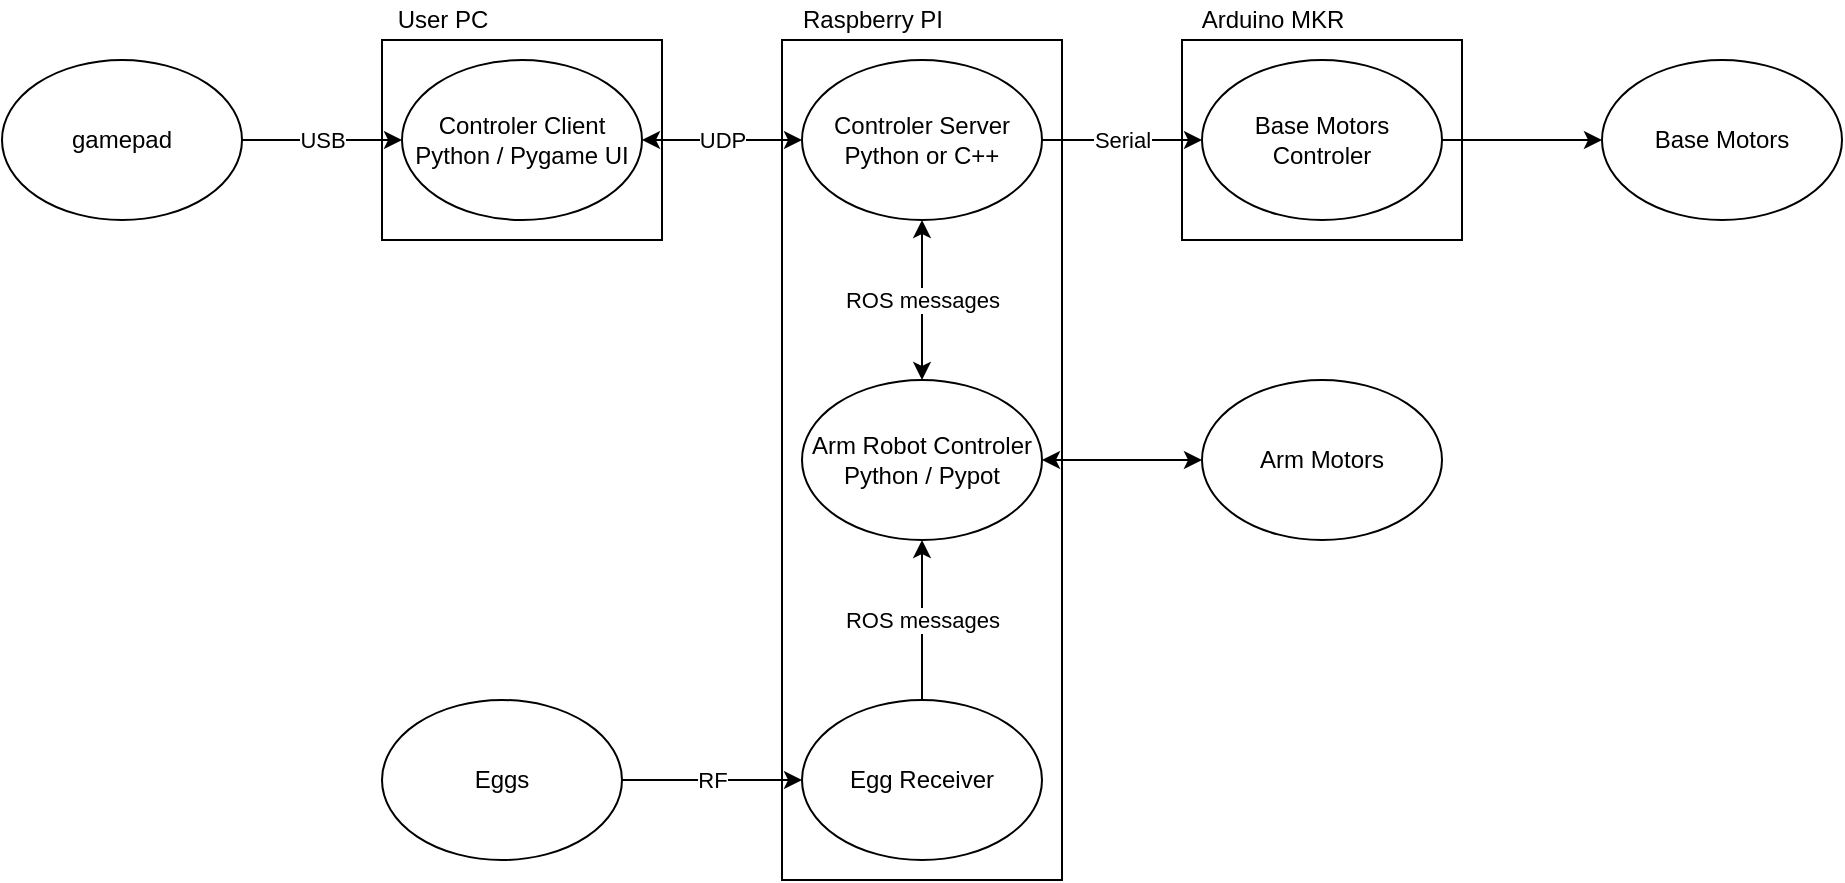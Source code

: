 <mxfile version="18.1.3" type="device"><diagram id="i6lkVVzpI9cP1FLYdqlG" name="Page-1"><mxGraphModel dx="868" dy="553" grid="1" gridSize="10" guides="1" tooltips="1" connect="1" arrows="1" fold="1" page="1" pageScale="1" pageWidth="1169" pageHeight="827" math="0" shadow="0"><root><mxCell id="0"/><mxCell id="1" parent="0"/><mxCell id="azcJOn1ZbnlmxbYCNKul-2" value="Controler Client&lt;br&gt;Python / Pygame UI" style="ellipse;whiteSpace=wrap;html=1;fillColor=default;" vertex="1" parent="1"><mxGeometry x="280" y="160" width="120" height="80" as="geometry"/></mxCell><mxCell id="azcJOn1ZbnlmxbYCNKul-3" value="gamepad" style="ellipse;whiteSpace=wrap;html=1;fillColor=default;" vertex="1" parent="1"><mxGeometry x="80" y="160" width="120" height="80" as="geometry"/></mxCell><mxCell id="azcJOn1ZbnlmxbYCNKul-5" value="USB" style="endArrow=classic;html=1;rounded=0;exitX=1;exitY=0.5;exitDx=0;exitDy=0;entryX=0;entryY=0.5;entryDx=0;entryDy=0;" edge="1" parent="1" source="azcJOn1ZbnlmxbYCNKul-3" target="azcJOn1ZbnlmxbYCNKul-2"><mxGeometry width="50" height="50" relative="1" as="geometry"><mxPoint x="360" y="250" as="sourcePoint"/><mxPoint x="280" y="200" as="targetPoint"/></mxGeometry></mxCell><mxCell id="azcJOn1ZbnlmxbYCNKul-7" value="Controler Server&lt;br&gt;Python or C++" style="ellipse;whiteSpace=wrap;html=1;fillColor=default;" vertex="1" parent="1"><mxGeometry x="480" y="160" width="120" height="80" as="geometry"/></mxCell><mxCell id="azcJOn1ZbnlmxbYCNKul-9" value="Base Motors Controler" style="ellipse;whiteSpace=wrap;html=1;fillColor=default;" vertex="1" parent="1"><mxGeometry x="680" y="160" width="120" height="80" as="geometry"/></mxCell><mxCell id="azcJOn1ZbnlmxbYCNKul-10" value="Serial" style="endArrow=classic;html=1;rounded=0;exitX=1;exitY=0.5;exitDx=0;exitDy=0;entryX=0;entryY=0.5;entryDx=0;entryDy=0;" edge="1" parent="1" source="azcJOn1ZbnlmxbYCNKul-7" target="azcJOn1ZbnlmxbYCNKul-9"><mxGeometry width="50" height="50" relative="1" as="geometry"><mxPoint x="630" y="260" as="sourcePoint"/><mxPoint x="680" y="210" as="targetPoint"/></mxGeometry></mxCell><mxCell id="azcJOn1ZbnlmxbYCNKul-11" value="UDP" style="endArrow=classic;startArrow=classic;html=1;rounded=0;exitX=1;exitY=0.5;exitDx=0;exitDy=0;" edge="1" parent="1" source="azcJOn1ZbnlmxbYCNKul-2" target="azcJOn1ZbnlmxbYCNKul-7"><mxGeometry width="50" height="50" relative="1" as="geometry"><mxPoint x="540" y="320" as="sourcePoint"/><mxPoint x="590" y="270" as="targetPoint"/></mxGeometry></mxCell><mxCell id="azcJOn1ZbnlmxbYCNKul-12" value="Arm Robot Controler&lt;br&gt;Python / Pypot" style="ellipse;whiteSpace=wrap;html=1;fillColor=default;" vertex="1" parent="1"><mxGeometry x="480" y="320" width="120" height="80" as="geometry"/></mxCell><mxCell id="azcJOn1ZbnlmxbYCNKul-14" value="Base Motors" style="ellipse;whiteSpace=wrap;html=1;fillColor=default;" vertex="1" parent="1"><mxGeometry x="880" y="160" width="120" height="80" as="geometry"/></mxCell><mxCell id="azcJOn1ZbnlmxbYCNKul-15" value="" style="endArrow=classic;html=1;rounded=0;entryX=0;entryY=0.5;entryDx=0;entryDy=0;exitX=1;exitY=0.5;exitDx=0;exitDy=0;" edge="1" parent="1" source="azcJOn1ZbnlmxbYCNKul-9" target="azcJOn1ZbnlmxbYCNKul-14"><mxGeometry width="50" height="50" relative="1" as="geometry"><mxPoint x="700" y="300" as="sourcePoint"/><mxPoint x="750" y="250" as="targetPoint"/></mxGeometry></mxCell><mxCell id="azcJOn1ZbnlmxbYCNKul-16" value="" style="endArrow=classic;startArrow=classic;html=1;rounded=0;exitX=0.5;exitY=0;exitDx=0;exitDy=0;entryX=0.5;entryY=1;entryDx=0;entryDy=0;" edge="1" parent="1" source="azcJOn1ZbnlmxbYCNKul-12" target="azcJOn1ZbnlmxbYCNKul-7"><mxGeometry width="50" height="50" relative="1" as="geometry"><mxPoint x="600" y="300" as="sourcePoint"/><mxPoint x="650" y="250" as="targetPoint"/></mxGeometry></mxCell><mxCell id="azcJOn1ZbnlmxbYCNKul-17" value="ROS messages" style="edgeLabel;html=1;align=center;verticalAlign=middle;resizable=0;points=[];" vertex="1" connectable="0" parent="azcJOn1ZbnlmxbYCNKul-16"><mxGeometry x="0.25" y="-2" relative="1" as="geometry"><mxPoint x="-2" y="10" as="offset"/></mxGeometry></mxCell><mxCell id="azcJOn1ZbnlmxbYCNKul-18" value="Eggs" style="ellipse;whiteSpace=wrap;html=1;fillColor=default;" vertex="1" parent="1"><mxGeometry x="270" y="480" width="120" height="80" as="geometry"/></mxCell><mxCell id="azcJOn1ZbnlmxbYCNKul-20" value="RF" style="endArrow=classic;html=1;rounded=0;exitX=1;exitY=0.5;exitDx=0;exitDy=0;entryX=0;entryY=0.5;entryDx=0;entryDy=0;" edge="1" parent="1" source="azcJOn1ZbnlmxbYCNKul-18" target="azcJOn1ZbnlmxbYCNKul-21"><mxGeometry width="50" height="50" relative="1" as="geometry"><mxPoint x="640" y="290" as="sourcePoint"/><mxPoint x="470" y="500" as="targetPoint"/></mxGeometry></mxCell><mxCell id="azcJOn1ZbnlmxbYCNKul-21" value="Egg Receiver" style="ellipse;whiteSpace=wrap;html=1;fillColor=default;" vertex="1" parent="1"><mxGeometry x="480" y="480" width="120" height="80" as="geometry"/></mxCell><mxCell id="azcJOn1ZbnlmxbYCNKul-22" value="ROS messages" style="endArrow=classic;html=1;rounded=0;exitX=0.5;exitY=0;exitDx=0;exitDy=0;entryX=0.5;entryY=1;entryDx=0;entryDy=0;" edge="1" parent="1" source="azcJOn1ZbnlmxbYCNKul-21" target="azcJOn1ZbnlmxbYCNKul-12"><mxGeometry width="50" height="50" relative="1" as="geometry"><mxPoint x="535" y="463.5" as="sourcePoint"/><mxPoint x="585" y="413.5" as="targetPoint"/></mxGeometry></mxCell><mxCell id="azcJOn1ZbnlmxbYCNKul-25" value="User PC" style="text;html=1;align=center;verticalAlign=middle;resizable=0;points=[];autosize=1;strokeColor=none;fillColor=none;" vertex="1" parent="1"><mxGeometry x="270" y="130" width="60" height="20" as="geometry"/></mxCell><mxCell id="azcJOn1ZbnlmxbYCNKul-28" value="" style="rounded=0;whiteSpace=wrap;html=1;fillColor=none;" vertex="1" parent="1"><mxGeometry x="270" y="150" width="140" height="100" as="geometry"/></mxCell><mxCell id="azcJOn1ZbnlmxbYCNKul-29" value="" style="rounded=0;whiteSpace=wrap;html=1;fillColor=none;" vertex="1" parent="1"><mxGeometry x="470" y="150" width="140" height="420" as="geometry"/></mxCell><mxCell id="azcJOn1ZbnlmxbYCNKul-30" value="Raspberry PI" style="text;html=1;align=center;verticalAlign=middle;resizable=0;points=[];autosize=1;strokeColor=none;fillColor=none;" vertex="1" parent="1"><mxGeometry x="470" y="130" width="90" height="20" as="geometry"/></mxCell><mxCell id="azcJOn1ZbnlmxbYCNKul-31" value="Arm Motors" style="ellipse;whiteSpace=wrap;html=1;fillColor=default;" vertex="1" parent="1"><mxGeometry x="680" y="320" width="120" height="80" as="geometry"/></mxCell><mxCell id="azcJOn1ZbnlmxbYCNKul-32" value="" style="endArrow=classic;startArrow=classic;html=1;rounded=0;entryX=0;entryY=0.5;entryDx=0;entryDy=0;exitX=1;exitY=0.5;exitDx=0;exitDy=0;" edge="1" parent="1" source="azcJOn1ZbnlmxbYCNKul-12" target="azcJOn1ZbnlmxbYCNKul-31"><mxGeometry width="50" height="50" relative="1" as="geometry"><mxPoint x="670" y="420" as="sourcePoint"/><mxPoint x="620" y="310" as="targetPoint"/></mxGeometry></mxCell><mxCell id="azcJOn1ZbnlmxbYCNKul-33" value="" style="rounded=0;whiteSpace=wrap;html=1;fillColor=none;" vertex="1" parent="1"><mxGeometry x="670" y="150" width="140" height="100" as="geometry"/></mxCell><mxCell id="azcJOn1ZbnlmxbYCNKul-34" value="Arduino MKR" style="text;html=1;align=center;verticalAlign=middle;resizable=0;points=[];autosize=1;strokeColor=none;fillColor=none;" vertex="1" parent="1"><mxGeometry x="670" y="130" width="90" height="20" as="geometry"/></mxCell></root></mxGraphModel></diagram></mxfile>